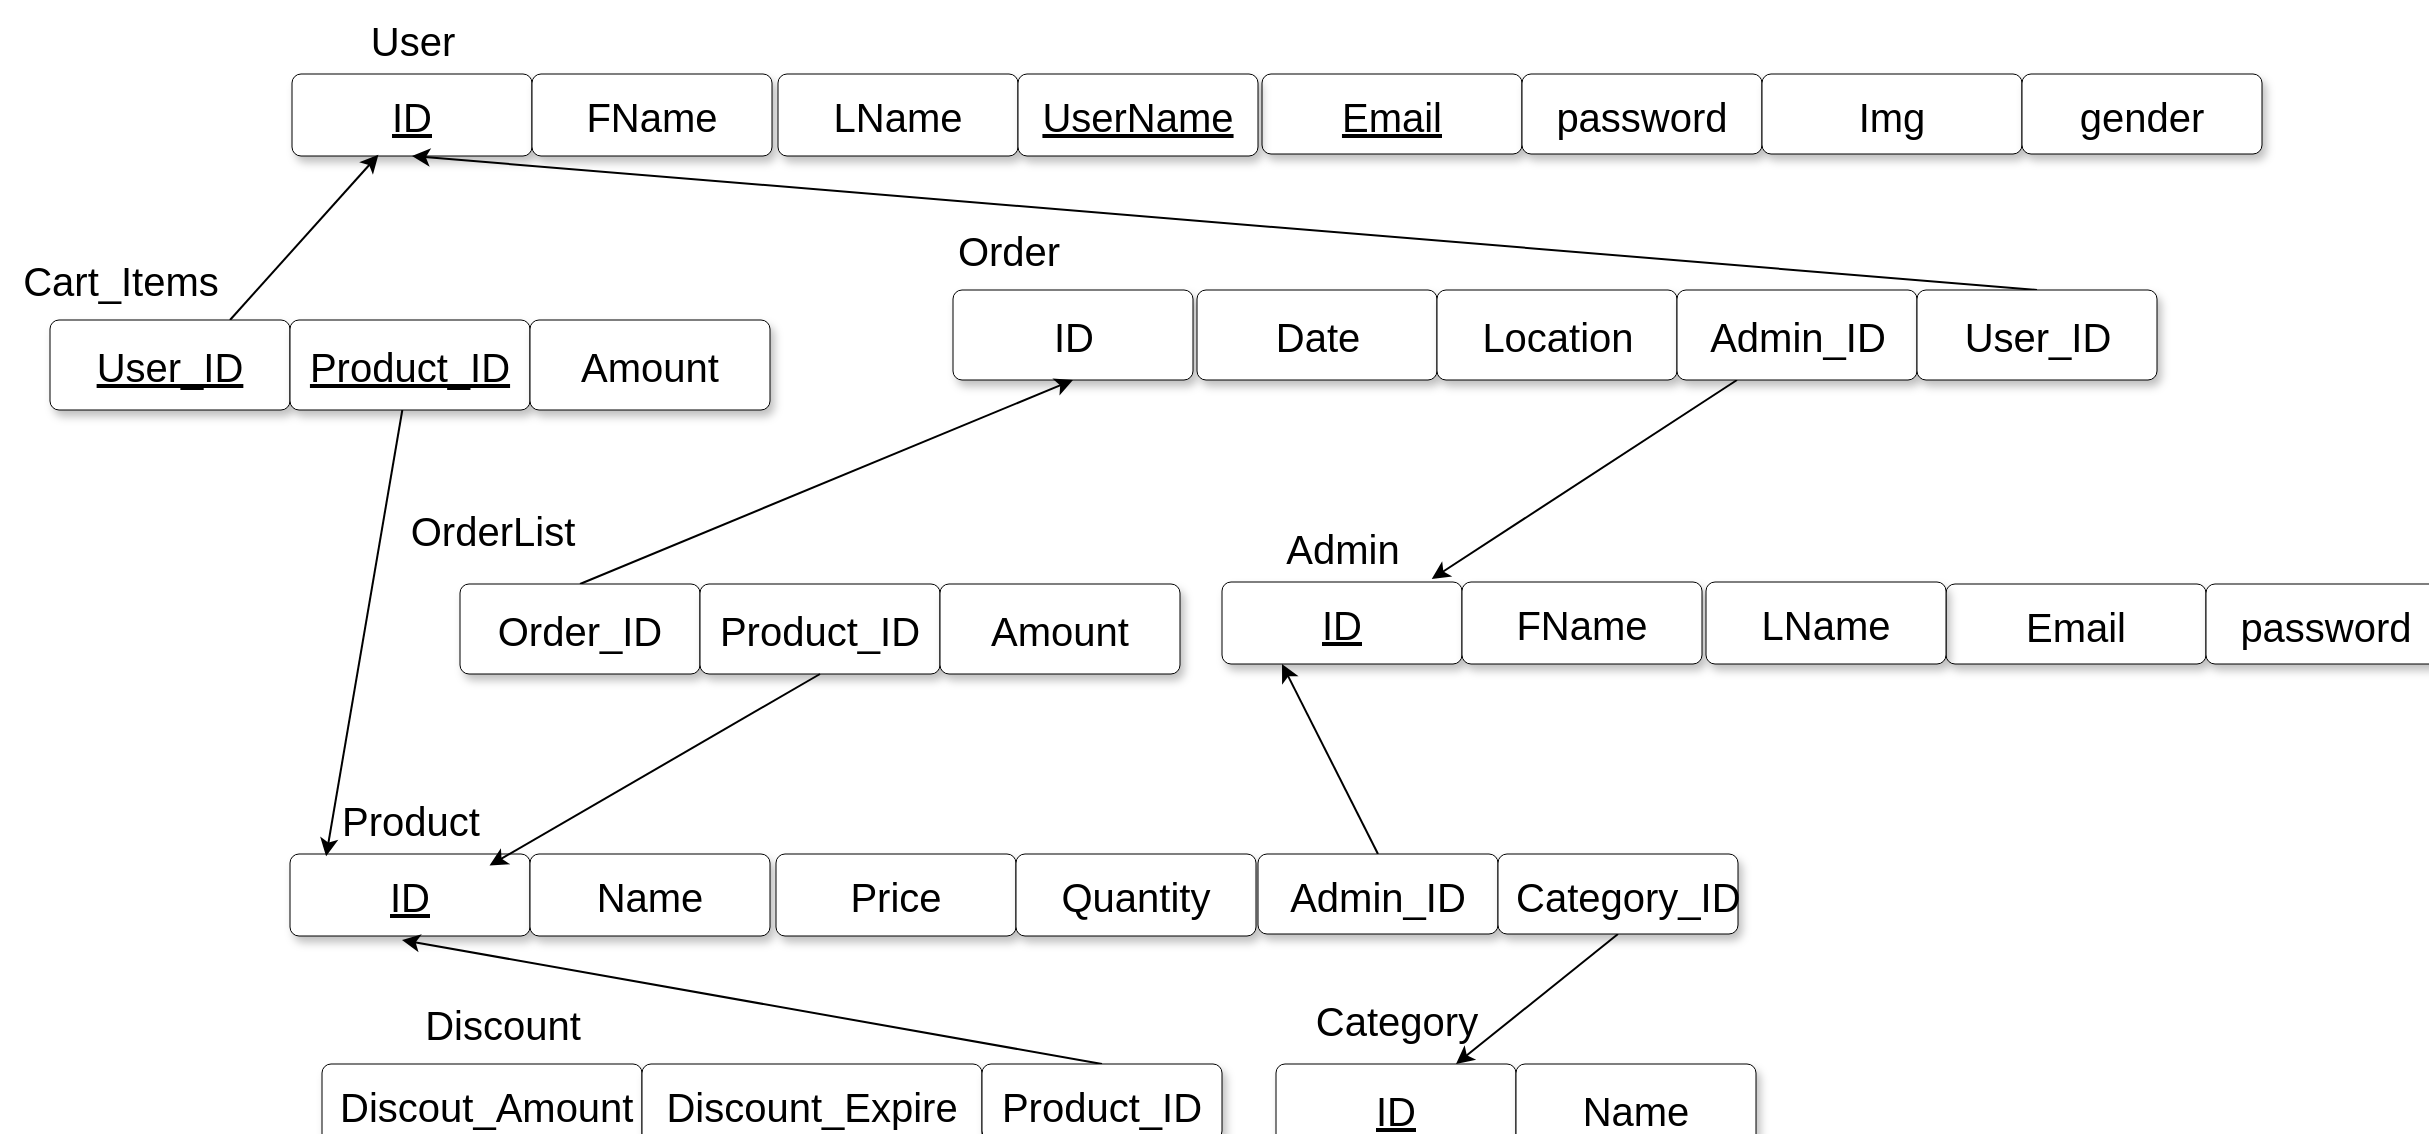 <mxfile>
    <diagram id="_AJ6bj0YqRFi8fUkoViV" name="Page-1">
        <mxGraphModel dx="1868" dy="718" grid="1" gridSize="10" guides="1" tooltips="1" connect="1" arrows="1" fold="1" page="1" pageScale="1" pageWidth="850" pageHeight="1100" math="0" shadow="0">
            <root>
                <mxCell id="0"/>
                <mxCell id="1" parent="0"/>
                <mxCell id="9" value="&lt;font&gt;Email&lt;/font&gt;" style="html=1;overflow=block;blockSpacing=1;whiteSpace=wrap;fontSize=20;spacing=9;strokeOpacity=100;rounded=1;absoluteArcSize=1;arcSize=9;strokeWidth=NaN;lucidId=.CLh_E8dGPJD;shadow=1;fontStyle=0;fontColor=#000000;" parent="1" vertex="1">
                    <mxGeometry x="692" y="352" width="130" height="40" as="geometry"/>
                </mxCell>
                <mxCell id="10" value="&lt;font&gt;password&lt;/font&gt;" style="html=1;overflow=block;blockSpacing=1;whiteSpace=wrap;fontSize=20;spacing=9;strokeOpacity=100;rounded=1;absoluteArcSize=1;arcSize=9;strokeWidth=NaN;lucidId=.CLh_E8dGPJD;shadow=1;fontStyle=0;fontColor=#000000;" parent="1" vertex="1">
                    <mxGeometry x="822" y="352" width="120" height="40" as="geometry"/>
                </mxCell>
                <mxCell id="71" value="ID" style="html=1;overflow=block;blockSpacing=1;whiteSpace=wrap;fontSize=20;spacing=9;strokeOpacity=100;rounded=1;absoluteArcSize=1;arcSize=9;strokeWidth=NaN;lucidId=.CLh_E8dGPJD;shadow=1;fontStyle=0;fontColor=#000000;" parent="1" vertex="1">
                    <mxGeometry x="195.5" y="205" width="120" height="45" as="geometry"/>
                </mxCell>
                <mxCell id="73" value="Date" style="html=1;overflow=block;blockSpacing=1;whiteSpace=wrap;fontSize=20;spacing=9;strokeOpacity=100;rounded=1;absoluteArcSize=1;arcSize=9;strokeWidth=NaN;lucidId=.CLh_E8dGPJD;shadow=1;fontStyle=0;fontColor=#000000;" parent="1" vertex="1">
                    <mxGeometry x="317.5" y="205" width="120" height="45" as="geometry"/>
                </mxCell>
                <mxCell id="74" value="Location" style="html=1;overflow=block;blockSpacing=1;whiteSpace=wrap;fontSize=20;spacing=9;strokeOpacity=100;rounded=1;absoluteArcSize=1;arcSize=9;strokeWidth=NaN;lucidId=.CLh_E8dGPJD;shadow=1;fontStyle=0;fontColor=#000000;" parent="1" vertex="1">
                    <mxGeometry x="437.5" y="205" width="120" height="45" as="geometry"/>
                </mxCell>
                <mxCell id="91" value="&lt;span style=&quot;text-decoration-line: underline;&quot;&gt;ID&lt;/span&gt;" style="html=1;overflow=block;blockSpacing=1;whiteSpace=wrap;fontSize=20;spacing=9;strokeOpacity=100;rounded=1;absoluteArcSize=1;arcSize=9;strokeWidth=NaN;lucidId=.CLh_E8dGPJD;shadow=1;fontStyle=0;fontColor=#000000;" parent="1" vertex="1">
                    <mxGeometry x="330" y="351" width="120" height="41" as="geometry"/>
                </mxCell>
                <mxCell id="92" value="&lt;span style=&quot;&quot;&gt;FName&lt;/span&gt;" style="html=1;overflow=block;blockSpacing=1;whiteSpace=wrap;fontSize=20;spacing=9;strokeOpacity=100;rounded=1;absoluteArcSize=1;arcSize=9;strokeWidth=NaN;lucidId=.CLh_E8dGPJD;shadow=1;fontStyle=0;fontColor=#000000;" parent="1" vertex="1">
                    <mxGeometry x="450" y="351" width="120" height="41" as="geometry"/>
                </mxCell>
                <mxCell id="98" value="&lt;font&gt;&lt;span&gt;Admin&lt;/span&gt;&lt;/font&gt;" style="text;html=1;align=center;verticalAlign=middle;resizable=0;points=[];autosize=1;strokeColor=none;fillColor=none;fontSize=20;fontStyle=0;fontColor=#000000;" parent="1" vertex="1">
                    <mxGeometry x="350" y="314" width="80" height="40" as="geometry"/>
                </mxCell>
                <mxCell id="101" style="edgeStyle=none;html=1;entryX=1.061;entryY=0.887;entryDx=0;entryDy=0;exitX=0.25;exitY=1;exitDx=0;exitDy=0;entryPerimeter=0;fontSize=20;fontStyle=0;fontColor=#000000;" parent="1" source="99" target="98" edge="1">
                    <mxGeometry relative="1" as="geometry"/>
                </mxCell>
                <mxCell id="99" value="Admin_ID" style="html=1;overflow=block;blockSpacing=1;whiteSpace=wrap;fontSize=20;spacing=9;strokeOpacity=100;rounded=1;absoluteArcSize=1;arcSize=9;strokeWidth=NaN;lucidId=.CLh_E8dGPJD;shadow=1;fontStyle=0;fontColor=#000000;" parent="1" vertex="1">
                    <mxGeometry x="557.5" y="205" width="120" height="45" as="geometry"/>
                </mxCell>
                <mxCell id="102" value="&lt;span style=&quot;&quot;&gt;LName&lt;/span&gt;" style="html=1;overflow=block;blockSpacing=1;whiteSpace=wrap;fontSize=20;spacing=9;strokeOpacity=100;rounded=1;absoluteArcSize=1;arcSize=9;strokeWidth=NaN;lucidId=.CLh_E8dGPJD;shadow=1;fontStyle=0;fontColor=#000000;" parent="1" vertex="1">
                    <mxGeometry x="572" y="351" width="120" height="41" as="geometry"/>
                </mxCell>
                <mxCell id="103" value="&lt;font&gt;&lt;span&gt;Order&lt;/span&gt;&lt;/font&gt;" style="text;html=1;align=center;verticalAlign=middle;resizable=0;points=[];autosize=1;strokeColor=none;fillColor=none;fontSize=20;fontStyle=0;fontColor=#000000;" parent="1" vertex="1">
                    <mxGeometry x="187.5" y="165" width="70" height="40" as="geometry"/>
                </mxCell>
                <mxCell id="107" value="&lt;font&gt;&lt;u&gt;Email&lt;/u&gt;&lt;/font&gt;" style="html=1;overflow=block;blockSpacing=1;whiteSpace=wrap;fontSize=20;spacing=9;strokeOpacity=100;rounded=1;absoluteArcSize=1;arcSize=9;strokeWidth=NaN;lucidId=.CLh_E8dGPJD;shadow=1;fontStyle=0;fontColor=#000000;" parent="1" vertex="1">
                    <mxGeometry x="350" y="97" width="130" height="40" as="geometry"/>
                </mxCell>
                <mxCell id="108" value="&lt;font&gt;password&lt;/font&gt;" style="html=1;overflow=block;blockSpacing=1;whiteSpace=wrap;fontSize=20;spacing=9;strokeOpacity=100;rounded=1;absoluteArcSize=1;arcSize=9;strokeWidth=NaN;lucidId=.CLh_E8dGPJD;shadow=1;fontStyle=0;fontColor=#000000;" parent="1" vertex="1">
                    <mxGeometry x="480" y="97" width="120" height="40" as="geometry"/>
                </mxCell>
                <mxCell id="109" value="&lt;span style=&quot;text-decoration-line: underline;&quot;&gt;ID&lt;/span&gt;" style="html=1;overflow=block;blockSpacing=1;whiteSpace=wrap;fontSize=20;spacing=9;strokeOpacity=100;rounded=1;absoluteArcSize=1;arcSize=9;strokeWidth=NaN;lucidId=.CLh_E8dGPJD;shadow=1;fontStyle=0;fontColor=#000000;" parent="1" vertex="1">
                    <mxGeometry x="-135" y="97" width="120" height="41" as="geometry"/>
                </mxCell>
                <mxCell id="110" value="&lt;span style=&quot;&quot;&gt;FName&lt;/span&gt;" style="html=1;overflow=block;blockSpacing=1;whiteSpace=wrap;fontSize=20;spacing=9;strokeOpacity=100;rounded=1;absoluteArcSize=1;arcSize=9;strokeWidth=NaN;lucidId=.CLh_E8dGPJD;shadow=1;fontStyle=0;fontColor=#000000;" parent="1" vertex="1">
                    <mxGeometry x="-15" y="97" width="120" height="41" as="geometry"/>
                </mxCell>
                <mxCell id="111" value="&lt;font&gt;&lt;span&gt;User&lt;/span&gt;&lt;/font&gt;" style="text;html=1;align=center;verticalAlign=middle;resizable=0;points=[];autosize=1;strokeColor=none;fillColor=none;fontSize=20;fontStyle=0;fontColor=#000000;" parent="1" vertex="1">
                    <mxGeometry x="-110" y="60" width="70" height="40" as="geometry"/>
                </mxCell>
                <mxCell id="112" value="&lt;span style=&quot;&quot;&gt;LName&lt;/span&gt;" style="html=1;overflow=block;blockSpacing=1;whiteSpace=wrap;fontSize=20;spacing=9;strokeOpacity=100;rounded=1;absoluteArcSize=1;arcSize=9;strokeWidth=NaN;lucidId=.CLh_E8dGPJD;shadow=1;fontStyle=0;fontColor=#000000;" parent="1" vertex="1">
                    <mxGeometry x="108" y="97" width="120" height="41" as="geometry"/>
                </mxCell>
                <mxCell id="114" value="&lt;span style=&quot;&quot;&gt;&lt;u&gt;UserName&lt;/u&gt;&lt;/span&gt;" style="html=1;overflow=block;blockSpacing=1;whiteSpace=wrap;fontSize=20;spacing=9;strokeOpacity=100;rounded=1;absoluteArcSize=1;arcSize=9;strokeWidth=NaN;lucidId=.CLh_E8dGPJD;shadow=1;fontStyle=0;fontColor=#000000;" parent="1" vertex="1">
                    <mxGeometry x="228" y="97" width="120" height="41" as="geometry"/>
                </mxCell>
                <mxCell id="117" value="Img" style="html=1;overflow=block;blockSpacing=1;whiteSpace=wrap;fontSize=20;spacing=9;strokeOpacity=100;rounded=1;absoluteArcSize=1;arcSize=9;strokeWidth=NaN;lucidId=.CLh_E8dGPJD;shadow=1;fontStyle=0;fontColor=#000000;" parent="1" vertex="1">
                    <mxGeometry x="600" y="97" width="130" height="40" as="geometry"/>
                </mxCell>
                <mxCell id="118" value="&lt;font&gt;gender&lt;/font&gt;" style="html=1;overflow=block;blockSpacing=1;whiteSpace=wrap;fontSize=20;spacing=9;strokeOpacity=100;rounded=1;absoluteArcSize=1;arcSize=9;strokeWidth=NaN;lucidId=.CLh_E8dGPJD;shadow=1;fontStyle=0;fontColor=#000000;" parent="1" vertex="1">
                    <mxGeometry x="730" y="97" width="120" height="40" as="geometry"/>
                </mxCell>
                <mxCell id="120" style="edgeStyle=none;html=1;exitX=0.5;exitY=0;exitDx=0;exitDy=0;entryX=0.5;entryY=1;entryDx=0;entryDy=0;fontSize=20;fontStyle=0;fontColor=#000000;" parent="1" source="119" target="109" edge="1">
                    <mxGeometry relative="1" as="geometry">
                        <mxPoint x="510" y="80" as="targetPoint"/>
                    </mxGeometry>
                </mxCell>
                <mxCell id="119" value="User_ID" style="html=1;overflow=block;blockSpacing=1;whiteSpace=wrap;fontSize=20;spacing=9;strokeOpacity=100;rounded=1;absoluteArcSize=1;arcSize=9;strokeWidth=NaN;lucidId=.CLh_E8dGPJD;shadow=1;fontStyle=0;fontColor=#000000;" parent="1" vertex="1">
                    <mxGeometry x="677.5" y="205" width="120" height="45" as="geometry"/>
                </mxCell>
                <mxCell id="128" value="&lt;u&gt;ID&lt;/u&gt;" style="html=1;overflow=block;blockSpacing=1;whiteSpace=wrap;fontSize=20;spacing=9;strokeOpacity=100;rounded=1;absoluteArcSize=1;arcSize=9;strokeWidth=NaN;lucidId=.CLh_E8dGPJD;shadow=1;fontStyle=0;fontColor=#000000;" parent="1" vertex="1">
                    <mxGeometry x="357" y="592" width="120" height="45" as="geometry"/>
                </mxCell>
                <mxCell id="129" value="Name" style="html=1;overflow=block;blockSpacing=1;whiteSpace=wrap;fontSize=20;spacing=9;strokeOpacity=100;rounded=1;absoluteArcSize=1;arcSize=9;strokeWidth=NaN;lucidId=.CLh_E8dGPJD;shadow=1;fontStyle=0;fontColor=#000000;" parent="1" vertex="1">
                    <mxGeometry x="477" y="592" width="120" height="45" as="geometry"/>
                </mxCell>
                <mxCell id="134" value="&lt;span&gt;&lt;font&gt;Category&lt;/font&gt;&lt;/span&gt;" style="text;html=1;align=center;verticalAlign=middle;resizable=0;points=[];autosize=1;strokeColor=none;fillColor=none;fontSize=20;fontStyle=0;fontColor=#000000;" parent="1" vertex="1">
                    <mxGeometry x="367" y="550" width="100" height="40" as="geometry"/>
                </mxCell>
                <mxCell id="136" value="&lt;span style=&quot;&quot;&gt;Discout_Amount&lt;/span&gt;" style="html=1;overflow=block;blockSpacing=1;whiteSpace=wrap;fontSize=20;spacing=9;strokeOpacity=100;rounded=1;absoluteArcSize=1;arcSize=9;strokeWidth=NaN;lucidId=.CLh_E8dGPJD;shadow=1;fontStyle=0;fontColor=#000000;" vertex="1" parent="1">
                    <mxGeometry x="-120" y="592" width="160" height="40" as="geometry"/>
                </mxCell>
                <mxCell id="137" value="&lt;span style=&quot;text-decoration-line: underline;&quot;&gt;ID&lt;/span&gt;" style="html=1;overflow=block;blockSpacing=1;whiteSpace=wrap;fontSize=20;spacing=9;strokeOpacity=100;rounded=1;absoluteArcSize=1;arcSize=9;strokeWidth=NaN;lucidId=.CLh_E8dGPJD;shadow=1;fontStyle=0;fontColor=#000000;" vertex="1" parent="1">
                    <mxGeometry x="-136" y="487" width="120" height="41" as="geometry"/>
                </mxCell>
                <mxCell id="138" value="&lt;span style=&quot;&quot;&gt;Name&lt;/span&gt;" style="html=1;overflow=block;blockSpacing=1;whiteSpace=wrap;fontSize=20;spacing=9;strokeOpacity=100;rounded=1;absoluteArcSize=1;arcSize=9;strokeWidth=NaN;lucidId=.CLh_E8dGPJD;shadow=1;fontStyle=0;fontColor=#000000;" vertex="1" parent="1">
                    <mxGeometry x="-16" y="487" width="120" height="41" as="geometry"/>
                </mxCell>
                <mxCell id="139" value="&lt;font&gt;&lt;span&gt;Product&lt;/span&gt;&lt;/font&gt;" style="text;html=1;align=center;verticalAlign=middle;resizable=0;points=[];autosize=1;strokeColor=none;fillColor=none;fontSize=20;fontStyle=0;fontColor=#000000;" vertex="1" parent="1">
                    <mxGeometry x="-121" y="450" width="90" height="40" as="geometry"/>
                </mxCell>
                <mxCell id="140" value="&lt;span style=&quot;&quot;&gt;Price&lt;/span&gt;" style="html=1;overflow=block;blockSpacing=1;whiteSpace=wrap;fontSize=20;spacing=9;strokeOpacity=100;rounded=1;absoluteArcSize=1;arcSize=9;strokeWidth=NaN;lucidId=.CLh_E8dGPJD;shadow=1;fontStyle=0;fontColor=#000000;" vertex="1" parent="1">
                    <mxGeometry x="107" y="487" width="120" height="41" as="geometry"/>
                </mxCell>
                <mxCell id="141" value="&lt;span style=&quot;&quot;&gt;Quantity&lt;/span&gt;" style="html=1;overflow=block;blockSpacing=1;whiteSpace=wrap;fontSize=20;spacing=9;strokeOpacity=100;rounded=1;absoluteArcSize=1;arcSize=9;strokeWidth=NaN;lucidId=.CLh_E8dGPJD;shadow=1;fontStyle=0;fontColor=#000000;" vertex="1" parent="1">
                    <mxGeometry x="227" y="487" width="120" height="41" as="geometry"/>
                </mxCell>
                <mxCell id="142" value="&lt;span style=&quot;white-space-collapse: preserve;&quot;&gt;Discount_Expire&lt;/span&gt;" style="html=1;overflow=block;blockSpacing=1;whiteSpace=wrap;fontSize=20;spacing=9;strokeOpacity=100;rounded=1;absoluteArcSize=1;arcSize=9;strokeWidth=NaN;lucidId=.CLh_E8dGPJD;shadow=1;fontStyle=0;fontColor=#000000;" vertex="1" parent="1">
                    <mxGeometry x="40" y="592" width="170" height="40" as="geometry"/>
                </mxCell>
                <mxCell id="147" style="edgeStyle=none;html=1;exitX=0.5;exitY=0;exitDx=0;exitDy=0;entryX=0.25;entryY=1;entryDx=0;entryDy=0;fontSize=20;fontStyle=0;fontColor=#000000;" edge="1" parent="1" source="143" target="91">
                    <mxGeometry relative="1" as="geometry"/>
                </mxCell>
                <mxCell id="143" value="&lt;font&gt;Admin_ID&lt;/font&gt;" style="html=1;overflow=block;blockSpacing=1;whiteSpace=wrap;fontSize=20;spacing=9;strokeOpacity=100;rounded=1;absoluteArcSize=1;arcSize=9;strokeWidth=NaN;lucidId=.CLh_E8dGPJD;shadow=1;fontStyle=0;fontColor=#000000;" vertex="1" parent="1">
                    <mxGeometry x="348" y="487" width="120" height="40" as="geometry"/>
                </mxCell>
                <mxCell id="150" style="edgeStyle=none;html=1;exitX=0.5;exitY=1;exitDx=0;exitDy=0;entryX=0.75;entryY=0;entryDx=0;entryDy=0;fontSize=20;fontStyle=0;fontColor=#000000;" edge="1" parent="1" source="149" target="128">
                    <mxGeometry relative="1" as="geometry"/>
                </mxCell>
                <mxCell id="149" value="&lt;font&gt;Category_ID&lt;/font&gt;" style="html=1;overflow=block;blockSpacing=1;whiteSpace=wrap;fontSize=20;spacing=9;strokeOpacity=100;rounded=1;absoluteArcSize=1;arcSize=9;strokeWidth=NaN;lucidId=.CLh_E8dGPJD;shadow=1;fontStyle=0;fontColor=#000000;" vertex="1" parent="1">
                    <mxGeometry x="468" y="487" width="120" height="40" as="geometry"/>
                </mxCell>
                <mxCell id="154" style="edgeStyle=none;html=1;exitX=0.5;exitY=0;exitDx=0;exitDy=0;entryX=0.5;entryY=1;entryDx=0;entryDy=0;fontSize=20;fontStyle=0;fontColor=#000000;" edge="1" parent="1" source="151" target="71">
                    <mxGeometry relative="1" as="geometry"/>
                </mxCell>
                <mxCell id="151" value="Order_ID" style="html=1;overflow=block;blockSpacing=1;whiteSpace=wrap;fontSize=20;spacing=9;strokeOpacity=100;rounded=1;absoluteArcSize=1;arcSize=9;strokeWidth=NaN;lucidId=.CLh_E8dGPJD;shadow=1;fontStyle=0;fontColor=#000000;" vertex="1" parent="1">
                    <mxGeometry x="-51" y="352" width="120" height="45" as="geometry"/>
                </mxCell>
                <mxCell id="152" value="Product_ID" style="html=1;overflow=block;blockSpacing=1;whiteSpace=wrap;fontSize=20;spacing=9;strokeOpacity=100;rounded=1;absoluteArcSize=1;arcSize=9;strokeWidth=NaN;lucidId=.CLh_E8dGPJD;shadow=1;fontStyle=0;fontColor=#000000;" vertex="1" parent="1">
                    <mxGeometry x="69" y="352" width="120" height="45" as="geometry"/>
                </mxCell>
                <mxCell id="153" value="Amount" style="html=1;overflow=block;blockSpacing=1;whiteSpace=wrap;fontSize=20;spacing=9;strokeOpacity=100;rounded=1;absoluteArcSize=1;arcSize=9;strokeWidth=NaN;lucidId=.CLh_E8dGPJD;shadow=1;fontStyle=0;fontColor=#000000;" vertex="1" parent="1">
                    <mxGeometry x="189" y="352" width="120" height="45" as="geometry"/>
                </mxCell>
                <mxCell id="155" style="edgeStyle=none;html=1;exitX=0.5;exitY=1;exitDx=0;exitDy=0;entryX=0.942;entryY=1.069;entryDx=0;entryDy=0;entryPerimeter=0;fontSize=20;fontStyle=0;fontColor=#000000;" edge="1" parent="1" source="152" target="139">
                    <mxGeometry relative="1" as="geometry"/>
                </mxCell>
                <mxCell id="156" value="&lt;font&gt;&lt;span&gt;OrderList&lt;/span&gt;&lt;/font&gt;" style="text;html=1;align=center;verticalAlign=middle;resizable=0;points=[];autosize=1;strokeColor=none;fillColor=none;fontSize=20;fontStyle=0;fontColor=#000000;" vertex="1" parent="1">
                    <mxGeometry x="-90" y="305" width="110" height="40" as="geometry"/>
                </mxCell>
                <mxCell id="171" style="edgeStyle=none;html=1;exitX=0.75;exitY=0;exitDx=0;exitDy=0;entryX=0.36;entryY=0.985;entryDx=0;entryDy=0;entryPerimeter=0;fontSize=20;fontStyle=0;fontColor=#000000;" edge="1" parent="1" source="167" target="109">
                    <mxGeometry relative="1" as="geometry">
                        <mxPoint x="25" y="150" as="targetPoint"/>
                    </mxGeometry>
                </mxCell>
                <mxCell id="167" value="&lt;u&gt;User_ID&lt;/u&gt;" style="html=1;overflow=block;blockSpacing=1;whiteSpace=wrap;fontSize=20;spacing=9;strokeOpacity=100;rounded=1;absoluteArcSize=1;arcSize=9;strokeWidth=NaN;lucidId=.CLh_E8dGPJD;shadow=1;fontStyle=0;fontColor=#000000;" vertex="1" parent="1">
                    <mxGeometry x="-256" y="220" width="120" height="45" as="geometry"/>
                </mxCell>
                <mxCell id="172" style="edgeStyle=none;html=1;entryX=0.034;entryY=0.954;entryDx=0;entryDy=0;entryPerimeter=0;fontSize=20;fontStyle=0;fontColor=#000000;" edge="1" parent="1" source="168" target="139">
                    <mxGeometry relative="1" as="geometry"/>
                </mxCell>
                <mxCell id="168" value="&lt;u&gt;Product_ID&lt;/u&gt;" style="html=1;overflow=block;blockSpacing=1;whiteSpace=wrap;fontSize=20;spacing=9;strokeOpacity=100;rounded=1;absoluteArcSize=1;arcSize=9;strokeWidth=NaN;lucidId=.CLh_E8dGPJD;shadow=1;fontStyle=0;fontColor=#000000;" vertex="1" parent="1">
                    <mxGeometry x="-136" y="220" width="120" height="45" as="geometry"/>
                </mxCell>
                <mxCell id="169" value="Amount" style="html=1;overflow=block;blockSpacing=1;whiteSpace=wrap;fontSize=20;spacing=9;strokeOpacity=100;rounded=1;absoluteArcSize=1;arcSize=9;strokeWidth=NaN;lucidId=.CLh_E8dGPJD;shadow=1;fontStyle=0;fontColor=#000000;" vertex="1" parent="1">
                    <mxGeometry x="-16" y="220" width="120" height="45" as="geometry"/>
                </mxCell>
                <mxCell id="170" value="&lt;font&gt;&lt;span&gt;Cart_Items&lt;/span&gt;&lt;/font&gt;" style="text;html=1;align=center;verticalAlign=middle;resizable=0;points=[];autosize=1;strokeColor=none;fillColor=none;fontSize=20;fontStyle=0;fontColor=#000000;" vertex="1" parent="1">
                    <mxGeometry x="-281" y="180" width="120" height="40" as="geometry"/>
                </mxCell>
                <mxCell id="182" style="edgeStyle=none;html=1;exitX=0.5;exitY=0;exitDx=0;exitDy=0;fontSize=20;fontStyle=0;fontColor=#000000;" edge="1" parent="1" source="181">
                    <mxGeometry relative="1" as="geometry">
                        <mxPoint x="-80" y="530" as="targetPoint"/>
                    </mxGeometry>
                </mxCell>
                <mxCell id="181" value="Product_ID" style="html=1;overflow=block;blockSpacing=1;whiteSpace=wrap;fontSize=20;spacing=9;strokeOpacity=100;rounded=1;absoluteArcSize=1;arcSize=9;strokeWidth=NaN;lucidId=.CLh_E8dGPJD;shadow=1;fontStyle=0;fontColor=#000000;" vertex="1" parent="1">
                    <mxGeometry x="210" y="592" width="120" height="38" as="geometry"/>
                </mxCell>
                <mxCell id="184" value="&lt;span&gt;&lt;span&gt;Discount&lt;/span&gt;&lt;/span&gt;" style="text;html=1;align=center;verticalAlign=middle;resizable=0;points=[];autosize=1;strokeColor=none;fillColor=none;fontSize=20;fontStyle=0;fontColor=#000000;" vertex="1" parent="1">
                    <mxGeometry x="-80" y="552" width="100" height="40" as="geometry"/>
                </mxCell>
            </root>
        </mxGraphModel>
    </diagram>
</mxfile>